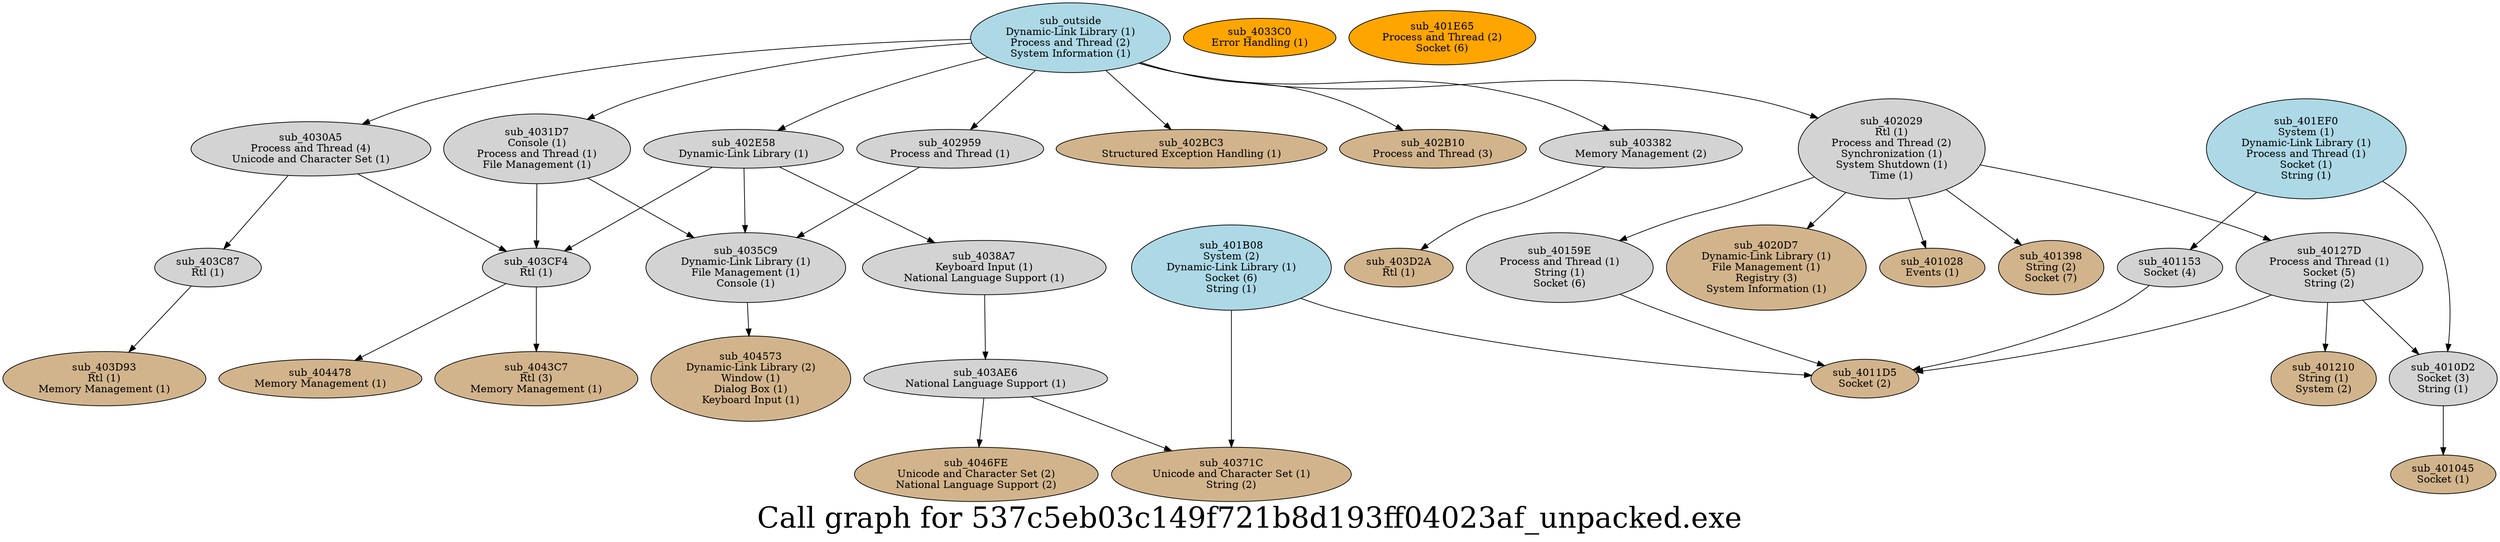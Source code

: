 digraph foo {
graph[fontsize="40" label="Call graph for 537c5eb03c149f721b8d193ff04023af_unpacked.exe" ];
node[style=filled];
sub_401028 [URL="537c5eb03c149f721b8d193ff04023af_unpacked.apicalls.html#sub_401028", fillcolor=tan, label="sub_401028\nEvents (1)"]
sub_401EF0 [URL="537c5eb03c149f721b8d193ff04023af_unpacked.apicalls.html#sub_401EF0", fillcolor=lightblue, label="sub_401EF0\nSystem (1)\nDynamic-Link Library (1)\nProcess and Thread (1)\nSocket (1)\nString (1)"]
sub_402959 [URL="537c5eb03c149f721b8d193ff04023af_unpacked.apicalls.html#sub_402959", label="sub_402959\nProcess and Thread (1)"]
sub_403CF4 [URL="537c5eb03c149f721b8d193ff04023af_unpacked.apicalls.html#sub_403CF4", label="sub_403CF4\nRtl (1)"]
sub_402029 [URL="537c5eb03c149f721b8d193ff04023af_unpacked.apicalls.html#sub_402029", label="sub_402029\nRtl (1)\nProcess and Thread (2)\nSynchronization (1)\nSystem Shutdown (1)\nTime (1)"]
sub_403D2A [URL="537c5eb03c149f721b8d193ff04023af_unpacked.apicalls.html#sub_403D2A", fillcolor=tan, label="sub_403D2A\nRtl (1)"]
sub_4033C0 [URL="537c5eb03c149f721b8d193ff04023af_unpacked.apicalls.html#sub_4033C0", fillcolor=orange, label="sub_4033C0\nError Handling (1)"]
sub_4035C9 [URL="537c5eb03c149f721b8d193ff04023af_unpacked.apicalls.html#sub_4035C9", label="sub_4035C9\nDynamic-Link Library (1)\nFile Management (1)\nConsole (1)"]
sub_403C87 [URL="537c5eb03c149f721b8d193ff04023af_unpacked.apicalls.html#sub_403C87", label="sub_403C87\nRtl (1)"]
sub_401398 [URL="537c5eb03c149f721b8d193ff04023af_unpacked.apicalls.html#sub_401398", fillcolor=tan, label="sub_401398\nString (2)\nSocket (7)"]
sub_401E65 [URL="537c5eb03c149f721b8d193ff04023af_unpacked.apicalls.html#sub_401E65", fillcolor=orange, label="sub_401E65\nProcess and Thread (2)\nSocket (6)"]
sub_401153 [URL="537c5eb03c149f721b8d193ff04023af_unpacked.apicalls.html#sub_401153", label="sub_401153\nSocket (4)"]
sub_401B08 [URL="537c5eb03c149f721b8d193ff04023af_unpacked.apicalls.html#sub_401B08", fillcolor=lightblue, label="sub_401B08\nSystem (2)\nDynamic-Link Library (1)\nSocket (6)\nString (1)"]
sub_403D93 [URL="537c5eb03c149f721b8d193ff04023af_unpacked.apicalls.html#sub_403D93", fillcolor=tan, label="sub_403D93\nRtl (1)\nMemory Management (1)"]
sub_40127D [URL="537c5eb03c149f721b8d193ff04023af_unpacked.apicalls.html#sub_40127D", label="sub_40127D\nProcess and Thread (1)\nSocket (5)\nString (2)"]
sub_4020D7 [URL="537c5eb03c149f721b8d193ff04023af_unpacked.apicalls.html#sub_4020D7", fillcolor=tan, label="sub_4020D7\nDynamic-Link Library (1)\nFile Management (1)\nRegistry (3)\nSystem Information (1)"]
sub_40371C [URL="537c5eb03c149f721b8d193ff04023af_unpacked.apicalls.html#sub_40371C", fillcolor=tan, label="sub_40371C\nUnicode and Character Set (1)\nString (2)"]
sub_4046FE [URL="537c5eb03c149f721b8d193ff04023af_unpacked.apicalls.html#sub_4046FE", fillcolor=tan, label="sub_4046FE\nUnicode and Character Set (2)\nNational Language Support (2)"]
sub_402BC3 [URL="537c5eb03c149f721b8d193ff04023af_unpacked.apicalls.html#sub_402BC3", fillcolor=tan, label="sub_402BC3\nStructured Exception Handling (1)"]
sub_4043C7 [URL="537c5eb03c149f721b8d193ff04023af_unpacked.apicalls.html#sub_4043C7", fillcolor=tan, label="sub_4043C7\nRtl (3)\nMemory Management (1)"]
sub_4031D7 [URL="537c5eb03c149f721b8d193ff04023af_unpacked.apicalls.html#sub_4031D7", label="sub_4031D7\nConsole (1)\nProcess and Thread (1)\nFile Management (1)"]
sub_401045 [URL="537c5eb03c149f721b8d193ff04023af_unpacked.apicalls.html#sub_401045", fillcolor=tan, label="sub_401045\nSocket (1)"]
sub_outside [URL="537c5eb03c149f721b8d193ff04023af_unpacked.apicalls.html#sub_outside", fillcolor=lightblue, label="sub_outside\nDynamic-Link Library (1)\nProcess and Thread (2)\nSystem Information (1)"]
sub_403382 [URL="537c5eb03c149f721b8d193ff04023af_unpacked.apicalls.html#sub_403382", label="sub_403382\nMemory Management (2)"]
sub_402B10 [URL="537c5eb03c149f721b8d193ff04023af_unpacked.apicalls.html#sub_402B10", fillcolor=tan, label="sub_402B10\nProcess and Thread (3)"]
sub_403AE6 [URL="537c5eb03c149f721b8d193ff04023af_unpacked.apicalls.html#sub_403AE6", label="sub_403AE6\nNational Language Support (1)"]
sub_402E58 [URL="537c5eb03c149f721b8d193ff04023af_unpacked.apicalls.html#sub_402E58", label="sub_402E58\nDynamic-Link Library (1)"]
sub_40159E [URL="537c5eb03c149f721b8d193ff04023af_unpacked.apicalls.html#sub_40159E", label="sub_40159E\nProcess and Thread (1)\nString (1)\nSocket (6)"]
sub_4038A7 [URL="537c5eb03c149f721b8d193ff04023af_unpacked.apicalls.html#sub_4038A7", label="sub_4038A7\nKeyboard Input (1)\nNational Language Support (1)"]
sub_404573 [URL="537c5eb03c149f721b8d193ff04023af_unpacked.apicalls.html#sub_404573", fillcolor=tan, label="sub_404573\nDynamic-Link Library (2)\nWindow (1)\nDialog Box (1)\nKeyboard Input (1)"]
sub_404478 [URL="537c5eb03c149f721b8d193ff04023af_unpacked.apicalls.html#sub_404478", fillcolor=tan, label="sub_404478\nMemory Management (1)"]
sub_4010D2 [URL="537c5eb03c149f721b8d193ff04023af_unpacked.apicalls.html#sub_4010D2", label="sub_4010D2\nSocket (3)\nString (1)"]
sub_4030A5 [URL="537c5eb03c149f721b8d193ff04023af_unpacked.apicalls.html#sub_4030A5", label="sub_4030A5\nProcess and Thread (4)\nUnicode and Character Set (1)"]
sub_4011D5 [URL="537c5eb03c149f721b8d193ff04023af_unpacked.apicalls.html#sub_4011D5", fillcolor=tan, label="sub_4011D5\nSocket (2)"]
sub_401210 [URL="537c5eb03c149f721b8d193ff04023af_unpacked.apicalls.html#sub_401210", fillcolor=tan, label="sub_401210\nString (1)\nSystem (2)"]
sub_401EF0 -> sub_4010D2;
sub_401EF0 -> sub_401153;
sub_402959 -> sub_4035C9;
sub_403CF4 -> sub_4043C7;
sub_403CF4 -> sub_404478;
sub_402029 -> sub_401028;
sub_402029 -> sub_4020D7;
sub_402029 -> sub_401398;
sub_402029 -> sub_40159E;
sub_402029 -> sub_40127D;
sub_4035C9 -> sub_404573;
sub_403C87 -> sub_403D93;
sub_401153 -> sub_4011D5;
sub_401B08 -> sub_4011D5;
sub_401B08 -> sub_40371C;
sub_40127D -> sub_4011D5;
sub_40127D -> sub_4010D2;
sub_40127D -> sub_401210;
sub_4031D7 -> sub_403CF4;
sub_4031D7 -> sub_4035C9;
sub_outside -> sub_403382;
sub_outside -> sub_402959;
sub_outside -> sub_4031D7;
sub_outside -> sub_4030A5;
sub_outside -> sub_402E58;
sub_outside -> sub_402029;
sub_outside -> sub_402BC3;
sub_outside -> sub_402B10;
sub_403382 -> sub_403D2A;
sub_403AE6 -> sub_40371C;
sub_403AE6 -> sub_4046FE;
sub_402E58 -> sub_4038A7;
sub_402E58 -> sub_403CF4;
sub_402E58 -> sub_4035C9;
sub_40159E -> sub_4011D5;
sub_4038A7 -> sub_403AE6;
sub_4010D2 -> sub_401045;
sub_4030A5 -> sub_403C87;
sub_4030A5 -> sub_403CF4;
}
